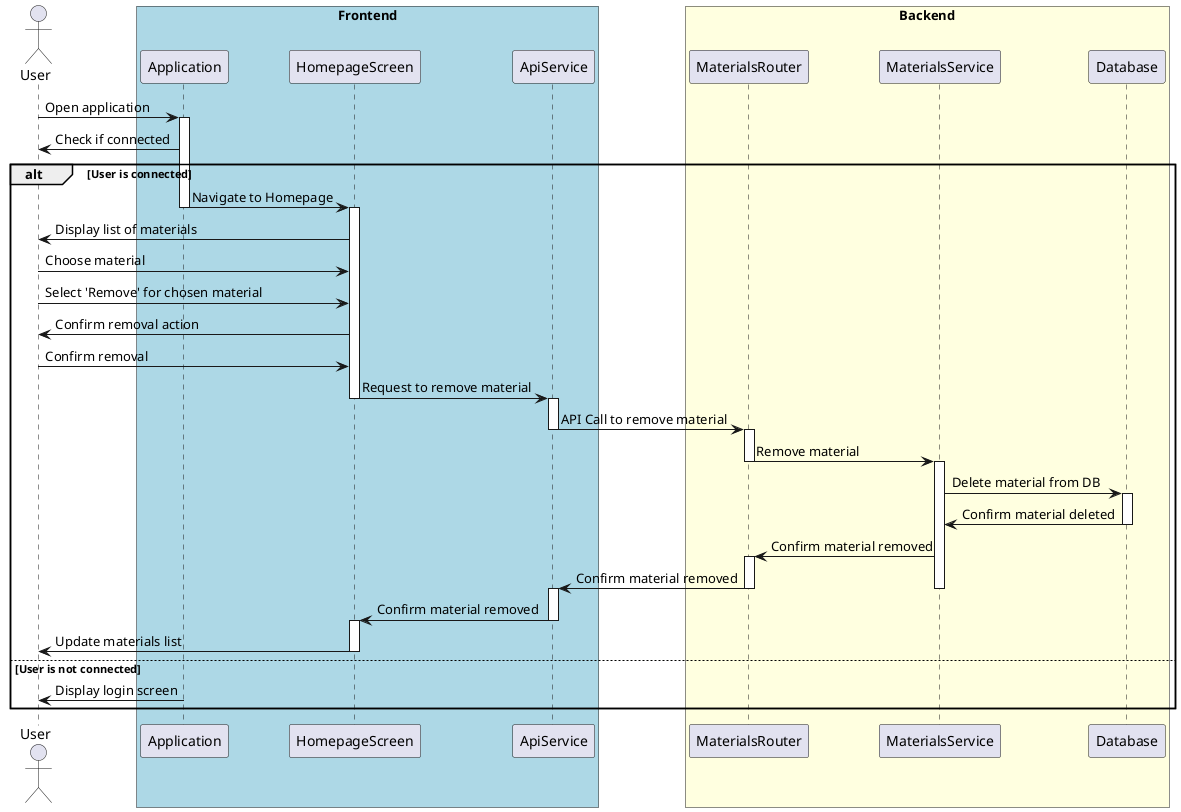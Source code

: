 @startuml

actor User

box "Frontend" #LightBlue
    participant Application as App
    participant HomepageScreen as HS
    participant ApiService as AS
end box

box "Backend" #LightYellow
    participant MaterialsRouter as MR
    participant MaterialsService as MS
    participant Database as DB
end box

User -> App: Open application
activate App
App -> User: Check if connected
alt User is connected
    App -> HS: Navigate to Homepage
    deactivate App
    activate HS
    HS -> User: Display list of materials
    User -> HS: Choose material
    User -> HS: Select 'Remove' for chosen material
    HS -> User: Confirm removal action
    User -> HS: Confirm removal
    HS -> AS: Request to remove material
    deactivate HS
    activate AS
    AS -> MR: API Call to remove material
    deactivate AS
    activate MR
    MR -> MS: Remove material
    deactivate MR
    activate MS
    MS -> DB: Delete material from DB
    activate DB
    DB -> MS: Confirm material deleted
    deactivate DB
    MS -> MR: Confirm material removed
    activate MR
    MR -> AS: Confirm material removed
    deactivate MS
    deactivate MR
    activate AS
    AS -> HS: Confirm material removed
    deactivate AS
    activate HS
    HS -> User: Update materials list
    deactivate HS
else User is not connected
    App -> User: Display login screen
    deactivate App
end

@enduml